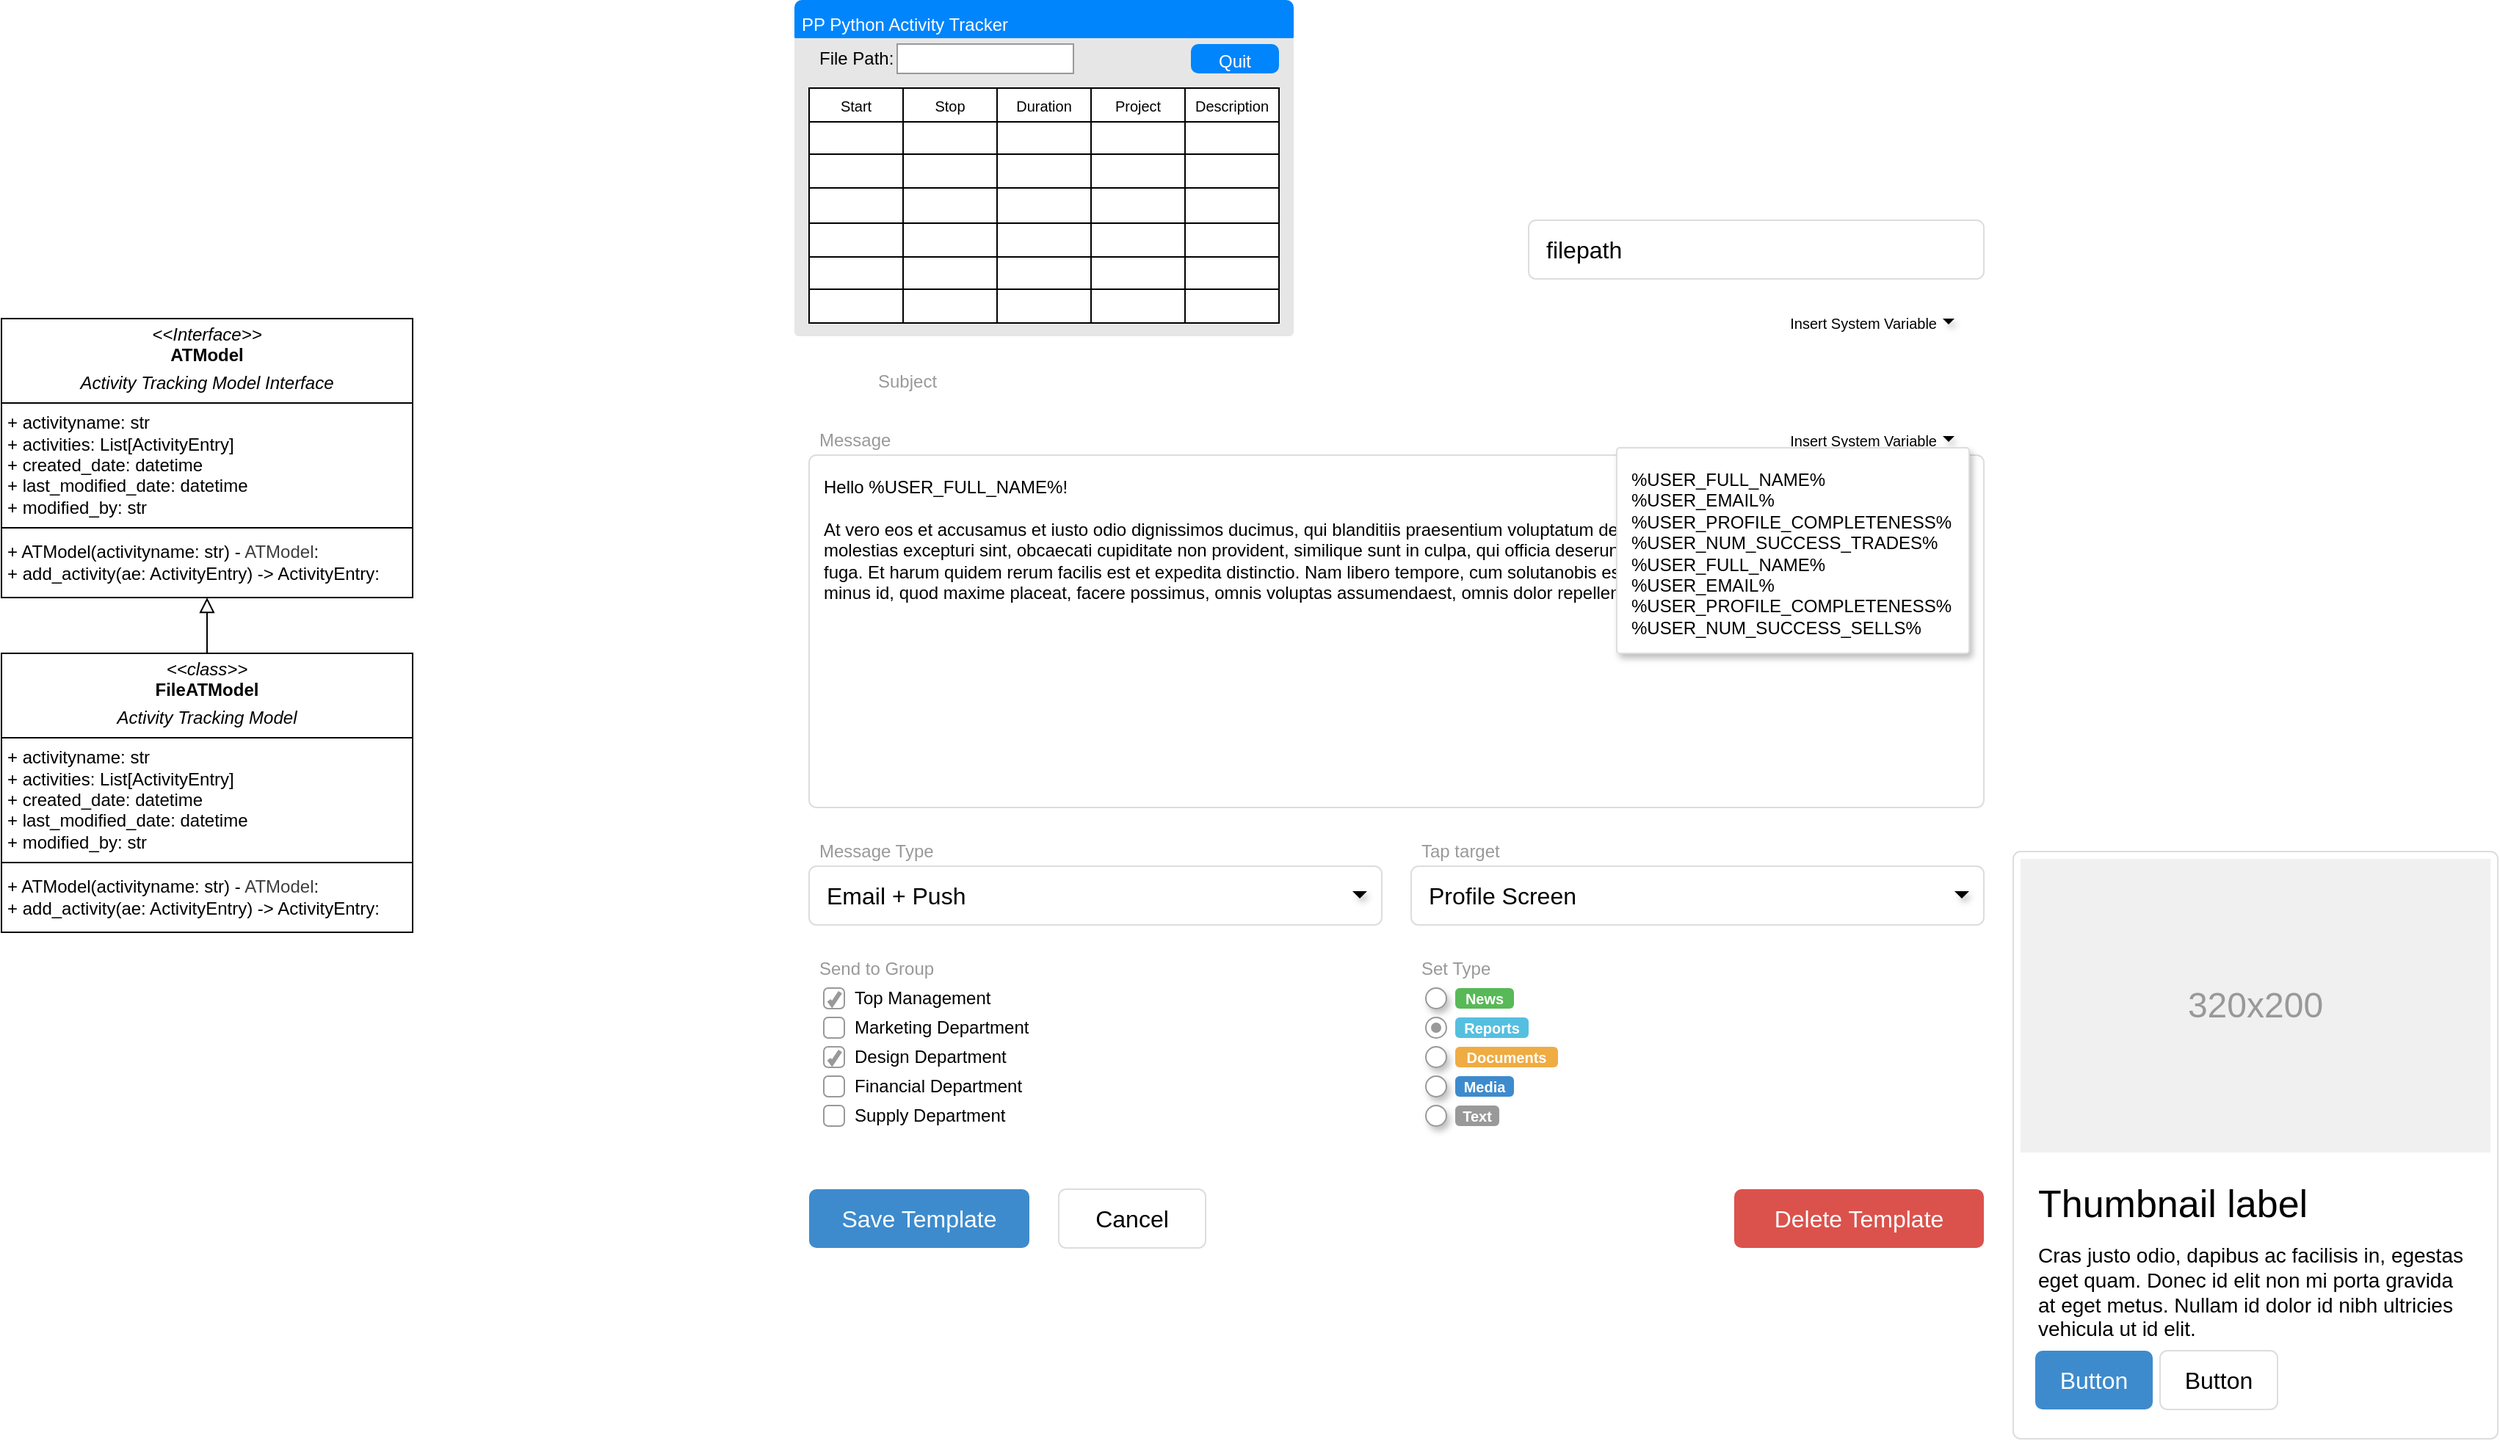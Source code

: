 <mxfile>
    <diagram name="Page-1" id="c9db0220-8083-56f3-ca83-edcdcd058819">
        <mxGraphModel dx="2307" dy="795" grid="1" gridSize="10" guides="1" tooltips="1" connect="1" arrows="1" fold="1" page="1" pageScale="1.5" pageWidth="826" pageHeight="1169" background="none" math="0" shadow="0">
            <root>
                <mxCell id="0" style=";html=1;"/>
                <mxCell id="1" style=";html=1;" parent="0"/>
                <mxCell id="XdTm76C0t2Q1DLyjEuXM-4" value="" style="rounded=1;whiteSpace=wrap;html=1;strokeColor=none;fillColor=#E6E6E6;" parent="1" vertex="1">
                    <mxGeometry x="30" y="209" width="340" height="20" as="geometry"/>
                </mxCell>
                <mxCell id="3d76a8aef4d5c911-18" value="filepath&amp;nbsp;" style="html=1;shadow=0;dashed=0;shape=mxgraph.bootstrap.rrect;rSize=5;strokeColor=#dddddd;;align=left;spacingLeft=10;fontSize=16;whiteSpace=wrap;rounded=0;" parent="1" vertex="1">
                    <mxGeometry x="530" y="150" width="310" height="40" as="geometry"/>
                </mxCell>
                <mxCell id="3d76a8aef4d5c911-19" value="Subject" style="html=1;shadow=0;dashed=0;shape=mxgraph.bootstrap.rect;strokeColor=none;fillColor=none;fontColor=#999999;align=left;spacingLeft=5;whiteSpace=wrap;rounded=0;" parent="1" vertex="1">
                    <mxGeometry x="80" y="250" width="200" height="20" as="geometry"/>
                </mxCell>
                <mxCell id="3d76a8aef4d5c911-21" value="Insert System Variable" style="html=1;shadow=0;dashed=0;shape=mxgraph.bootstrap.rect;strokeColor=none;fillColor=none;align=right;fontSize=10;whiteSpace=wrap;rounded=0;" parent="1" vertex="1">
                    <mxGeometry x="690" y="210" width="120" height="20" as="geometry"/>
                </mxCell>
                <mxCell id="3d76a8aef4d5c911-22" value="" style="shape=triangle;strokeColor=none;fillColor=#000000;direction=south;rounded=0;shadow=1;fontSize=12;fontColor=#000000;align=center;html=1;" parent="1" vertex="1">
                    <mxGeometry x="812" y="217" width="8" height="4" as="geometry"/>
                </mxCell>
                <mxCell id="3d76a8aef4d5c911-23" value="Message" style="html=1;shadow=0;dashed=0;shape=mxgraph.bootstrap.rect;strokeColor=none;fillColor=none;fontColor=#999999;align=left;spacingLeft=5;whiteSpace=wrap;rounded=0;" parent="1" vertex="1">
                    <mxGeometry x="40" y="290" width="200" height="20" as="geometry"/>
                </mxCell>
                <mxCell id="3d76a8aef4d5c911-24" value="Hello %USER_FULL_NAME%!&#xa;&#xa;At vero eos et accusamus et iusto odio dignissimos ducimus, qui blanditiis praesentium voluptatum deleniti atque corrupti, quosdolores et quas molestias excepturi sint, obcaecati cupiditate non provident, similique sunt in culpa, qui officia deserunt mollitiaanimi, id est laborum et dolorum fuga. Et harum quidem rerum facilis est et expedita distinctio. Nam libero tempore, cum solutanobis est eligendi optio, cumque nihil impedit, quo minus id, quod maxime placeat, facere possimus, omnis voluptas assumendaest, omnis dolor repellendus." style="html=1;shadow=0;dashed=0;shape=mxgraph.bootstrap.rrect;rSize=5;fontSize=12;strokeColor=#dddddd;align=left;spacing=10;verticalAlign=top;whiteSpace=wrap;rounded=0;" parent="1" vertex="1">
                    <mxGeometry x="40" y="310" width="800" height="240" as="geometry"/>
                </mxCell>
                <mxCell id="3d76a8aef4d5c911-25" value="Insert System Variable" style="html=1;shadow=0;dashed=0;shape=mxgraph.bootstrap.rect;strokeColor=none;fillColor=none;align=right;fontSize=10;whiteSpace=wrap;rounded=0;" parent="1" vertex="1">
                    <mxGeometry x="690" y="290" width="120" height="20" as="geometry"/>
                </mxCell>
                <mxCell id="3d76a8aef4d5c911-26" value="" style="shape=triangle;strokeColor=none;fillColor=#000000;direction=south;rounded=0;shadow=1;fontSize=12;fontColor=#000000;align=center;html=1;" parent="1" vertex="1">
                    <mxGeometry x="812" y="297" width="8" height="4" as="geometry"/>
                </mxCell>
                <mxCell id="3d76a8aef4d5c911-27" value="%USER_FULL_NAME%&#xa;%USER_EMAIL%&#xa;%USER_PROFILE_COMPLETENESS%&#xa;%USER_NUM_SUCCESS_TRADES%&#xa;%USER_FULL_NAME%&#xa;%USER_EMAIL%&#xa;%USER_PROFILE_COMPLETENESS%&#xa;%USER_NUM_SUCCESS_SELLS%" style="html=1;shadow=0;dashed=0;shape=mxgraph.bootstrap.rrect;fontSize=12;rSize=2;strokeColor=#dddddd;align=left;verticalAlign=top;spacing=10;shadow=1;whiteSpace=wrap;rounded=0;" parent="1" vertex="1">
                    <mxGeometry x="590" y="305" width="240" height="140" as="geometry"/>
                </mxCell>
                <mxCell id="3d76a8aef4d5c911-28" value="Message Type" style="html=1;shadow=0;dashed=0;shape=mxgraph.bootstrap.rect;strokeColor=none;fillColor=none;fontColor=#999999;align=left;spacingLeft=5;whiteSpace=wrap;rounded=0;" parent="1" vertex="1">
                    <mxGeometry x="40" y="570" width="200" height="20" as="geometry"/>
                </mxCell>
                <mxCell id="3d76a8aef4d5c911-29" value="Email + Push" style="html=1;shadow=0;dashed=0;shape=mxgraph.bootstrap.rrect;rSize=5;strokeColor=#dddddd;align=left;spacingLeft=10;fontSize=16;whiteSpace=wrap;rounded=0;" parent="1" vertex="1">
                    <mxGeometry x="40" y="590" width="390" height="40" as="geometry"/>
                </mxCell>
                <mxCell id="3d76a8aef4d5c911-30" value="" style="shape=triangle;strokeColor=none;fillColor=#000000;direction=south;rounded=0;shadow=1;fontSize=12;fontColor=#000000;align=center;html=1;" parent="1" vertex="1">
                    <mxGeometry x="410" y="607" width="10" height="5" as="geometry"/>
                </mxCell>
                <mxCell id="3d76a8aef4d5c911-31" value="Tap target" style="html=1;shadow=0;dashed=0;shape=mxgraph.bootstrap.rect;strokeColor=none;fillColor=none;fontColor=#999999;align=left;spacingLeft=5;whiteSpace=wrap;rounded=0;" parent="1" vertex="1">
                    <mxGeometry x="450" y="570" width="200" height="20" as="geometry"/>
                </mxCell>
                <mxCell id="3d76a8aef4d5c911-32" value="Profile Screen" style="html=1;shadow=0;dashed=0;shape=mxgraph.bootstrap.rrect;rSize=5;strokeColor=#dddddd;align=left;spacingLeft=10;fontSize=16;whiteSpace=wrap;rounded=0;" parent="1" vertex="1">
                    <mxGeometry x="450" y="590" width="390" height="40" as="geometry"/>
                </mxCell>
                <mxCell id="3d76a8aef4d5c911-33" value="" style="shape=triangle;strokeColor=none;fillColor=#000000;direction=south;rounded=0;shadow=1;fontSize=12;fontColor=#000000;align=center;html=1;" parent="1" vertex="1">
                    <mxGeometry x="820" y="607" width="10" height="5" as="geometry"/>
                </mxCell>
                <mxCell id="3d76a8aef4d5c911-34" value="Send to Group" style="html=1;shadow=0;dashed=0;shape=mxgraph.bootstrap.rect;strokeColor=none;fillColor=none;fontColor=#999999;align=left;spacingLeft=5;whiteSpace=wrap;rounded=0;" parent="1" vertex="1">
                    <mxGeometry x="40" y="650" width="200" height="20" as="geometry"/>
                </mxCell>
                <mxCell id="3d76a8aef4d5c911-35" value="Top Management" style="html=1;shadow=0;dashed=0;shape=mxgraph.bootstrap.checkbox;fontSize=12;strokeColor=#999999;align=left;labelPosition=right;spacingLeft=5;rounded=0;" parent="1" vertex="1">
                    <mxGeometry x="50" y="673" width="14" height="14" as="geometry"/>
                </mxCell>
                <mxCell id="3d76a8aef4d5c911-36" value="Marketing Department" style="html=1;shadow=0;dashed=0;shape=mxgraph.bootstrap.rrect;fontSize=12;rSize=3;strokeColor=#999999;align=left;labelPosition=right;spacingLeft=5;rounded=0;" parent="1" vertex="1">
                    <mxGeometry x="50" y="693" width="14" height="14" as="geometry"/>
                </mxCell>
                <mxCell id="3d76a8aef4d5c911-37" value="Design Department" style="html=1;shadow=0;dashed=0;shape=mxgraph.bootstrap.checkbox;fontSize=12;strokeColor=#999999;align=left;labelPosition=right;spacingLeft=5;rounded=0;" parent="1" vertex="1">
                    <mxGeometry x="50" y="713" width="14" height="14" as="geometry"/>
                </mxCell>
                <mxCell id="3d76a8aef4d5c911-38" value="Financial Department" style="html=1;shadow=0;dashed=0;shape=mxgraph.bootstrap.rrect;fontSize=12;rSize=3;strokeColor=#999999;align=left;labelPosition=right;spacingLeft=5;rounded=0;" parent="1" vertex="1">
                    <mxGeometry x="50" y="733" width="14" height="14" as="geometry"/>
                </mxCell>
                <mxCell id="3d76a8aef4d5c911-39" value="Supply Department" style="html=1;shadow=0;dashed=0;shape=mxgraph.bootstrap.rrect;fontSize=12;rSize=3;strokeColor=#999999;align=left;labelPosition=right;spacingLeft=5;rounded=0;" parent="1" vertex="1">
                    <mxGeometry x="50" y="753" width="14" height="14" as="geometry"/>
                </mxCell>
                <mxCell id="3d76a8aef4d5c911-40" value="Set Type" style="html=1;shadow=0;dashed=0;shape=mxgraph.bootstrap.rect;strokeColor=none;fillColor=none;fontColor=#999999;align=left;spacingLeft=5;whiteSpace=wrap;rounded=0;" parent="1" vertex="1">
                    <mxGeometry x="450" y="650" width="200" height="20" as="geometry"/>
                </mxCell>
                <mxCell id="3d76a8aef4d5c911-41" value="" style="shape=ellipse;dashed=0;strokeColor=#999999;fillColor=#ffffff;html=1;rounded=0;shadow=1;fontSize=12;fontColor=#000000;align=center;" parent="1" vertex="1">
                    <mxGeometry x="460" y="673" width="14" height="14" as="geometry"/>
                </mxCell>
                <mxCell id="3d76a8aef4d5c911-42" value="News" style="html=1;shadow=0;dashed=0;shape=mxgraph.bootstrap.rrect;align=center;rSize=3;strokeColor=none;fillColor=#58B957;fontColor=#ffffff;fontStyle=1;fontSize=10;whiteSpace=wrap;rounded=0;" parent="1" vertex="1">
                    <mxGeometry x="480" y="673" width="40" height="14" as="geometry"/>
                </mxCell>
                <mxCell id="3d76a8aef4d5c911-43" value="" style="html=1;shadow=0;dashed=0;shape=mxgraph.bootstrap.radioButton;strokeColor=#999999;fillColor=#ffffff;rounded=0;fontSize=12;fontColor=#000000;align=center;" parent="1" vertex="1">
                    <mxGeometry x="460" y="693" width="14" height="14" as="geometry"/>
                </mxCell>
                <mxCell id="3d76a8aef4d5c911-44" value="Reports" style="html=1;shadow=0;dashed=0;shape=mxgraph.bootstrap.rrect;align=center;rSize=3;strokeColor=none;fillColor=#55BFE0;fontColor=#ffffff;fontStyle=1;fontSize=10;whiteSpace=wrap;rounded=0;" parent="1" vertex="1">
                    <mxGeometry x="480" y="693" width="50" height="14" as="geometry"/>
                </mxCell>
                <mxCell id="3d76a8aef4d5c911-45" value="" style="shape=ellipse;dashed=0;strokeColor=#999999;fillColor=#ffffff;html=1;rounded=0;shadow=1;fontSize=12;fontColor=#000000;align=center;" parent="1" vertex="1">
                    <mxGeometry x="460" y="713" width="14" height="14" as="geometry"/>
                </mxCell>
                <mxCell id="3d76a8aef4d5c911-46" value="Documents" style="html=1;shadow=0;dashed=0;shape=mxgraph.bootstrap.rrect;align=center;rSize=3;strokeColor=none;fillColor=#EFAC43;fontColor=#ffffff;fontStyle=1;fontSize=10;whiteSpace=wrap;rounded=0;" parent="1" vertex="1">
                    <mxGeometry x="480" y="713" width="70" height="14" as="geometry"/>
                </mxCell>
                <mxCell id="3d76a8aef4d5c911-47" value="" style="shape=ellipse;dashed=0;strokeColor=#999999;fillColor=#ffffff;html=1;rounded=0;shadow=1;fontSize=12;fontColor=#000000;align=center;" parent="1" vertex="1">
                    <mxGeometry x="460" y="733" width="14" height="14" as="geometry"/>
                </mxCell>
                <mxCell id="3d76a8aef4d5c911-48" value="Media" style="html=1;shadow=0;dashed=0;shape=mxgraph.bootstrap.rrect;align=center;rSize=3;strokeColor=none;fillColor=#3D8BCD;fontColor=#ffffff;fontStyle=1;fontSize=10;whiteSpace=wrap;rounded=0;" parent="1" vertex="1">
                    <mxGeometry x="480" y="733" width="40" height="14" as="geometry"/>
                </mxCell>
                <mxCell id="3d76a8aef4d5c911-49" value="" style="shape=ellipse;dashed=0;strokeColor=#999999;fillColor=#ffffff;html=1;rounded=0;shadow=1;fontSize=12;fontColor=#000000;align=center;" parent="1" vertex="1">
                    <mxGeometry x="460" y="753" width="14" height="14" as="geometry"/>
                </mxCell>
                <mxCell id="3d76a8aef4d5c911-50" value="Text" style="html=1;shadow=0;dashed=0;shape=mxgraph.bootstrap.rrect;align=center;rSize=3;strokeColor=none;fillColor=#999999;fontColor=#ffffff;fontStyle=1;fontSize=10;whiteSpace=wrap;rounded=0;" parent="1" vertex="1">
                    <mxGeometry x="480" y="753" width="30" height="14" as="geometry"/>
                </mxCell>
                <mxCell id="3d76a8aef4d5c911-51" value="Save Template" style="html=1;shadow=0;dashed=0;shape=mxgraph.bootstrap.rrect;align=center;rSize=5;strokeColor=none;fillColor=#3D8BCD;fontColor=#ffffff;fontSize=16;whiteSpace=wrap;rounded=0;" parent="1" vertex="1">
                    <mxGeometry x="40" y="810" width="150" height="40" as="geometry"/>
                </mxCell>
                <mxCell id="3d76a8aef4d5c911-52" value="Cancel" style="html=1;shadow=0;dashed=0;shape=mxgraph.bootstrap.rrect;align=center;rSize=5;strokeColor=#dddddd;fontSize=16;whiteSpace=wrap;rounded=0;" parent="1" vertex="1">
                    <mxGeometry x="210" y="810" width="100" height="40" as="geometry"/>
                </mxCell>
                <mxCell id="3d76a8aef4d5c911-53" value="Delete Template" style="html=1;shadow=0;dashed=0;shape=mxgraph.bootstrap.rrect;align=center;rSize=5;strokeColor=none;fillColor=#DB524C;fontColor=#ffffff;fontSize=16;whiteSpace=wrap;rounded=0;" parent="1" vertex="1">
                    <mxGeometry x="670" y="810" width="170" height="40" as="geometry"/>
                </mxCell>
                <mxCell id="3d76a8aef4d5c911-54" value="" style="html=1;shadow=0;dashed=0;shape=mxgraph.bootstrap.rrect;rSize=5;strokeColor=#dddddd;rounded=0;fontSize=12;align=center;" parent="1" vertex="1">
                    <mxGeometry x="860" y="580" width="330" height="400" as="geometry"/>
                </mxCell>
                <mxCell id="3d76a8aef4d5c911-55" value="320x200" style="shape=rect;fontSize=24;fillColor=#f0f0f0;strokeColor=none;fontColor=#999999;whiteSpace=wrap;" parent="3d76a8aef4d5c911-54" vertex="1">
                    <mxGeometry x="5" y="5" width="320" height="200" as="geometry"/>
                </mxCell>
                <mxCell id="3d76a8aef4d5c911-56" value="Thumbnail label" style="html=1;shadow=0;dashed=0;shape=mxgraph.bootstrap.anchor;fontSize=26;align=left;whiteSpace=wrap;" parent="3d76a8aef4d5c911-54" vertex="1">
                    <mxGeometry x="15" y="220" width="300" height="40" as="geometry"/>
                </mxCell>
                <mxCell id="3d76a8aef4d5c911-57" value="Cras justo odio, dapibus ac facilisis in, egestas eget quam. Donec id elit non mi porta gravida at eget metus. Nullam id dolor id nibh ultricies vehicula ut id elit." style="html=1;shadow=0;dashed=0;shape=mxgraph.bootstrap.anchor;strokeColor=#dddddd;whiteSpace=wrap;align=left;verticalAlign=top;fontSize=14;whiteSpace=wrap;" parent="3d76a8aef4d5c911-54" vertex="1">
                    <mxGeometry x="15" y="260" width="300" height="80" as="geometry"/>
                </mxCell>
                <mxCell id="3d76a8aef4d5c911-58" value="Button" style="html=1;shadow=0;dashed=0;shape=mxgraph.bootstrap.rrect;rSize=5;fontSize=16;fillColor=#3D8BCD;strokeColor=none;fontColor=#ffffff;whiteSpace=wrap;" parent="3d76a8aef4d5c911-54" vertex="1">
                    <mxGeometry y="1" width="80" height="40" relative="1" as="geometry">
                        <mxPoint x="15" y="-60" as="offset"/>
                    </mxGeometry>
                </mxCell>
                <mxCell id="3d76a8aef4d5c911-59" value="Button" style="html=1;shadow=0;dashed=0;shape=mxgraph.bootstrap.rrect;rSize=5;fontSize=16;strokeColor=#dddddd;whiteSpace=wrap;" parent="3d76a8aef4d5c911-54" vertex="1">
                    <mxGeometry y="1" width="80" height="40" relative="1" as="geometry">
                        <mxPoint x="100" y="-60" as="offset"/>
                    </mxGeometry>
                </mxCell>
                <mxCell id="XdTm76C0t2Q1DLyjEuXM-2" value="&lt;font style=&quot;font-size: 12px;&quot;&gt;PP Python Activity Tracker&lt;/font&gt;" style="html=1;shadow=0;dashed=0;shape=mxgraph.bootstrap.rrect;rSize=5;strokeColor=none;strokeWidth=1;fillColor=#0085FC;fontColor=#FFFFFF;whiteSpace=wrap;align=left;verticalAlign=middle;spacingLeft=0;fontStyle=0;fontSize=16;spacing=5;" parent="1" vertex="1">
                    <mxGeometry x="30" width="340" height="30" as="geometry"/>
                </mxCell>
                <mxCell id="XdTm76C0t2Q1DLyjEuXM-3" value="" style="rounded=0;whiteSpace=wrap;html=1;strokeColor=none;fillColor=#E6E6E6;" parent="1" vertex="1">
                    <mxGeometry x="30" y="26" width="340" height="194" as="geometry"/>
                </mxCell>
                <mxCell id="3d76a8aef4d5c911-17" value="&lt;p&gt;&lt;font style=&quot;color: rgb(0, 0, 0);&quot;&gt;File Path:&lt;/font&gt;&lt;/p&gt;" style="html=1;shadow=0;dashed=0;shape=mxgraph.bootstrap.rect;strokeColor=none;fillColor=none;fontColor=#999999;align=left;spacingLeft=5;whiteSpace=wrap;rounded=0;" parent="1" vertex="1">
                    <mxGeometry x="40" y="30" width="60" height="20" as="geometry"/>
                </mxCell>
                <mxCell id="XdTm76C0t2Q1DLyjEuXM-5" value="" style="rounded=0;whiteSpace=wrap;html=1;strokeColor=#999999;strokeWidth=1;" parent="1" vertex="1">
                    <mxGeometry x="100" y="30" width="120" height="20" as="geometry"/>
                </mxCell>
                <mxCell id="XdTm76C0t2Q1DLyjEuXM-6" value="&lt;font style=&quot;font-size: 12px;&quot;&gt;Quit&lt;/font&gt;" style="html=1;shadow=0;dashed=0;shape=mxgraph.bootstrap.rrect;rSize=5;strokeColor=none;strokeWidth=1;fillColor=#0085FC;fontColor=#FFFFFF;whiteSpace=wrap;align=center;verticalAlign=middle;spacingLeft=0;fontStyle=0;fontSize=16;spacing=0;" parent="1" vertex="1">
                    <mxGeometry x="300" y="30" width="60" height="20" as="geometry"/>
                </mxCell>
                <mxCell id="XdTm76C0t2Q1DLyjEuXM-56" value="" style="shape=table;startSize=0;container=1;collapsible=0;childLayout=tableLayout;" parent="1" vertex="1">
                    <mxGeometry x="40" y="60" width="320" height="160" as="geometry"/>
                </mxCell>
                <mxCell id="XdTm76C0t2Q1DLyjEuXM-57" value="" style="shape=tableRow;horizontal=0;startSize=0;swimlaneHead=0;swimlaneBody=0;strokeColor=inherit;top=0;left=0;bottom=0;right=0;collapsible=0;dropTarget=0;fillColor=none;points=[[0,0.5],[1,0.5]];portConstraint=eastwest;" parent="XdTm76C0t2Q1DLyjEuXM-56" vertex="1">
                    <mxGeometry width="320" height="23" as="geometry"/>
                </mxCell>
                <mxCell id="XdTm76C0t2Q1DLyjEuXM-58" value="&lt;font style=&quot;font-size: 10px;&quot;&gt;Start&lt;/font&gt;" style="shape=partialRectangle;html=1;whiteSpace=wrap;connectable=0;strokeColor=inherit;overflow=hidden;fillColor=none;top=0;left=0;bottom=0;right=0;pointerEvents=1;" parent="XdTm76C0t2Q1DLyjEuXM-57" vertex="1">
                    <mxGeometry width="64" height="23" as="geometry">
                        <mxRectangle width="64" height="23" as="alternateBounds"/>
                    </mxGeometry>
                </mxCell>
                <mxCell id="XdTm76C0t2Q1DLyjEuXM-59" value="&lt;font style=&quot;font-size: 10px;&quot;&gt;Stop&lt;/font&gt;" style="shape=partialRectangle;html=1;whiteSpace=wrap;connectable=0;strokeColor=inherit;overflow=hidden;fillColor=none;top=0;left=0;bottom=0;right=0;pointerEvents=1;" parent="XdTm76C0t2Q1DLyjEuXM-57" vertex="1">
                    <mxGeometry x="64" width="64" height="23" as="geometry">
                        <mxRectangle width="64" height="23" as="alternateBounds"/>
                    </mxGeometry>
                </mxCell>
                <mxCell id="XdTm76C0t2Q1DLyjEuXM-60" value="&lt;font style=&quot;font-size: 10px;&quot;&gt;Duration&lt;/font&gt;" style="shape=partialRectangle;html=1;whiteSpace=wrap;connectable=0;strokeColor=inherit;overflow=hidden;fillColor=none;top=0;left=0;bottom=0;right=0;pointerEvents=1;" parent="XdTm76C0t2Q1DLyjEuXM-57" vertex="1">
                    <mxGeometry x="128" width="64" height="23" as="geometry">
                        <mxRectangle width="64" height="23" as="alternateBounds"/>
                    </mxGeometry>
                </mxCell>
                <mxCell id="XdTm76C0t2Q1DLyjEuXM-61" value="&lt;font style=&quot;font-size: 10px;&quot;&gt;Project&lt;/font&gt;" style="shape=partialRectangle;html=1;whiteSpace=wrap;connectable=0;strokeColor=inherit;overflow=hidden;fillColor=none;top=0;left=0;bottom=0;right=0;pointerEvents=1;" parent="XdTm76C0t2Q1DLyjEuXM-57" vertex="1">
                    <mxGeometry x="192" width="64" height="23" as="geometry">
                        <mxRectangle width="64" height="23" as="alternateBounds"/>
                    </mxGeometry>
                </mxCell>
                <mxCell id="XdTm76C0t2Q1DLyjEuXM-93" value="&lt;font style=&quot;font-size: 10px;&quot;&gt;Description&lt;/font&gt;" style="shape=partialRectangle;html=1;whiteSpace=wrap;connectable=0;strokeColor=inherit;overflow=hidden;fillColor=none;top=0;left=0;bottom=0;right=0;pointerEvents=1;" parent="XdTm76C0t2Q1DLyjEuXM-57" vertex="1">
                    <mxGeometry x="256" width="64" height="23" as="geometry">
                        <mxRectangle width="64" height="23" as="alternateBounds"/>
                    </mxGeometry>
                </mxCell>
                <mxCell id="XdTm76C0t2Q1DLyjEuXM-62" value="" style="shape=tableRow;horizontal=0;startSize=0;swimlaneHead=0;swimlaneBody=0;strokeColor=inherit;top=0;left=0;bottom=0;right=0;collapsible=0;dropTarget=0;fillColor=none;points=[[0,0.5],[1,0.5]];portConstraint=eastwest;" parent="XdTm76C0t2Q1DLyjEuXM-56" vertex="1">
                    <mxGeometry y="23" width="320" height="22" as="geometry"/>
                </mxCell>
                <mxCell id="XdTm76C0t2Q1DLyjEuXM-63" value="" style="shape=partialRectangle;html=1;whiteSpace=wrap;connectable=0;strokeColor=inherit;overflow=hidden;fillColor=none;top=0;left=0;bottom=0;right=0;pointerEvents=1;" parent="XdTm76C0t2Q1DLyjEuXM-62" vertex="1">
                    <mxGeometry width="64" height="22" as="geometry">
                        <mxRectangle width="64" height="22" as="alternateBounds"/>
                    </mxGeometry>
                </mxCell>
                <mxCell id="XdTm76C0t2Q1DLyjEuXM-64" value="" style="shape=partialRectangle;html=1;whiteSpace=wrap;connectable=0;strokeColor=inherit;overflow=hidden;fillColor=none;top=0;left=0;bottom=0;right=0;pointerEvents=1;" parent="XdTm76C0t2Q1DLyjEuXM-62" vertex="1">
                    <mxGeometry x="64" width="64" height="22" as="geometry">
                        <mxRectangle width="64" height="22" as="alternateBounds"/>
                    </mxGeometry>
                </mxCell>
                <mxCell id="XdTm76C0t2Q1DLyjEuXM-65" value="" style="shape=partialRectangle;html=1;whiteSpace=wrap;connectable=0;strokeColor=inherit;overflow=hidden;fillColor=none;top=0;left=0;bottom=0;right=0;pointerEvents=1;" parent="XdTm76C0t2Q1DLyjEuXM-62" vertex="1">
                    <mxGeometry x="128" width="64" height="22" as="geometry">
                        <mxRectangle width="64" height="22" as="alternateBounds"/>
                    </mxGeometry>
                </mxCell>
                <mxCell id="XdTm76C0t2Q1DLyjEuXM-66" value="" style="shape=partialRectangle;html=1;whiteSpace=wrap;connectable=0;strokeColor=inherit;overflow=hidden;fillColor=none;top=0;left=0;bottom=0;right=0;pointerEvents=1;" parent="XdTm76C0t2Q1DLyjEuXM-62" vertex="1">
                    <mxGeometry x="192" width="64" height="22" as="geometry">
                        <mxRectangle width="64" height="22" as="alternateBounds"/>
                    </mxGeometry>
                </mxCell>
                <mxCell id="XdTm76C0t2Q1DLyjEuXM-94" style="shape=partialRectangle;html=1;whiteSpace=wrap;connectable=0;strokeColor=inherit;overflow=hidden;fillColor=none;top=0;left=0;bottom=0;right=0;pointerEvents=1;" parent="XdTm76C0t2Q1DLyjEuXM-62" vertex="1">
                    <mxGeometry x="256" width="64" height="22" as="geometry">
                        <mxRectangle width="64" height="22" as="alternateBounds"/>
                    </mxGeometry>
                </mxCell>
                <mxCell id="XdTm76C0t2Q1DLyjEuXM-67" value="" style="shape=tableRow;horizontal=0;startSize=0;swimlaneHead=0;swimlaneBody=0;strokeColor=inherit;top=0;left=0;bottom=0;right=0;collapsible=0;dropTarget=0;fillColor=none;points=[[0,0.5],[1,0.5]];portConstraint=eastwest;" parent="XdTm76C0t2Q1DLyjEuXM-56" vertex="1">
                    <mxGeometry y="45" width="320" height="23" as="geometry"/>
                </mxCell>
                <mxCell id="XdTm76C0t2Q1DLyjEuXM-68" value="" style="shape=partialRectangle;html=1;whiteSpace=wrap;connectable=0;strokeColor=inherit;overflow=hidden;fillColor=none;top=0;left=0;bottom=0;right=0;pointerEvents=1;" parent="XdTm76C0t2Q1DLyjEuXM-67" vertex="1">
                    <mxGeometry width="64" height="23" as="geometry">
                        <mxRectangle width="64" height="23" as="alternateBounds"/>
                    </mxGeometry>
                </mxCell>
                <mxCell id="XdTm76C0t2Q1DLyjEuXM-69" value="" style="shape=partialRectangle;html=1;whiteSpace=wrap;connectable=0;strokeColor=inherit;overflow=hidden;fillColor=none;top=0;left=0;bottom=0;right=0;pointerEvents=1;" parent="XdTm76C0t2Q1DLyjEuXM-67" vertex="1">
                    <mxGeometry x="64" width="64" height="23" as="geometry">
                        <mxRectangle width="64" height="23" as="alternateBounds"/>
                    </mxGeometry>
                </mxCell>
                <mxCell id="XdTm76C0t2Q1DLyjEuXM-70" value="" style="shape=partialRectangle;html=1;whiteSpace=wrap;connectable=0;strokeColor=inherit;overflow=hidden;fillColor=none;top=0;left=0;bottom=0;right=0;pointerEvents=1;" parent="XdTm76C0t2Q1DLyjEuXM-67" vertex="1">
                    <mxGeometry x="128" width="64" height="23" as="geometry">
                        <mxRectangle width="64" height="23" as="alternateBounds"/>
                    </mxGeometry>
                </mxCell>
                <mxCell id="XdTm76C0t2Q1DLyjEuXM-71" value="" style="shape=partialRectangle;html=1;whiteSpace=wrap;connectable=0;strokeColor=inherit;overflow=hidden;fillColor=none;top=0;left=0;bottom=0;right=0;pointerEvents=1;" parent="XdTm76C0t2Q1DLyjEuXM-67" vertex="1">
                    <mxGeometry x="192" width="64" height="23" as="geometry">
                        <mxRectangle width="64" height="23" as="alternateBounds"/>
                    </mxGeometry>
                </mxCell>
                <mxCell id="XdTm76C0t2Q1DLyjEuXM-95" style="shape=partialRectangle;html=1;whiteSpace=wrap;connectable=0;strokeColor=inherit;overflow=hidden;fillColor=none;top=0;left=0;bottom=0;right=0;pointerEvents=1;" parent="XdTm76C0t2Q1DLyjEuXM-67" vertex="1">
                    <mxGeometry x="256" width="64" height="23" as="geometry">
                        <mxRectangle width="64" height="23" as="alternateBounds"/>
                    </mxGeometry>
                </mxCell>
                <mxCell id="XdTm76C0t2Q1DLyjEuXM-87" value="" style="shape=tableRow;horizontal=0;startSize=0;swimlaneHead=0;swimlaneBody=0;strokeColor=inherit;top=0;left=0;bottom=0;right=0;collapsible=0;dropTarget=0;fillColor=none;points=[[0,0.5],[1,0.5]];portConstraint=eastwest;" parent="XdTm76C0t2Q1DLyjEuXM-56" vertex="1">
                    <mxGeometry y="68" width="320" height="24" as="geometry"/>
                </mxCell>
                <mxCell id="XdTm76C0t2Q1DLyjEuXM-88" value="" style="shape=partialRectangle;html=1;whiteSpace=wrap;connectable=0;strokeColor=inherit;overflow=hidden;fillColor=none;top=0;left=0;bottom=0;right=0;pointerEvents=1;" parent="XdTm76C0t2Q1DLyjEuXM-87" vertex="1">
                    <mxGeometry width="64" height="24" as="geometry">
                        <mxRectangle width="64" height="24" as="alternateBounds"/>
                    </mxGeometry>
                </mxCell>
                <mxCell id="XdTm76C0t2Q1DLyjEuXM-89" value="" style="shape=partialRectangle;html=1;whiteSpace=wrap;connectable=0;strokeColor=inherit;overflow=hidden;fillColor=none;top=0;left=0;bottom=0;right=0;pointerEvents=1;" parent="XdTm76C0t2Q1DLyjEuXM-87" vertex="1">
                    <mxGeometry x="64" width="64" height="24" as="geometry">
                        <mxRectangle width="64" height="24" as="alternateBounds"/>
                    </mxGeometry>
                </mxCell>
                <mxCell id="XdTm76C0t2Q1DLyjEuXM-90" value="" style="shape=partialRectangle;html=1;whiteSpace=wrap;connectable=0;strokeColor=inherit;overflow=hidden;fillColor=none;top=0;left=0;bottom=0;right=0;pointerEvents=1;" parent="XdTm76C0t2Q1DLyjEuXM-87" vertex="1">
                    <mxGeometry x="128" width="64" height="24" as="geometry">
                        <mxRectangle width="64" height="24" as="alternateBounds"/>
                    </mxGeometry>
                </mxCell>
                <mxCell id="XdTm76C0t2Q1DLyjEuXM-91" value="" style="shape=partialRectangle;html=1;whiteSpace=wrap;connectable=0;strokeColor=inherit;overflow=hidden;fillColor=none;top=0;left=0;bottom=0;right=0;pointerEvents=1;" parent="XdTm76C0t2Q1DLyjEuXM-87" vertex="1">
                    <mxGeometry x="192" width="64" height="24" as="geometry">
                        <mxRectangle width="64" height="24" as="alternateBounds"/>
                    </mxGeometry>
                </mxCell>
                <mxCell id="XdTm76C0t2Q1DLyjEuXM-96" style="shape=partialRectangle;html=1;whiteSpace=wrap;connectable=0;strokeColor=inherit;overflow=hidden;fillColor=none;top=0;left=0;bottom=0;right=0;pointerEvents=1;" parent="XdTm76C0t2Q1DLyjEuXM-87" vertex="1">
                    <mxGeometry x="256" width="64" height="24" as="geometry">
                        <mxRectangle width="64" height="24" as="alternateBounds"/>
                    </mxGeometry>
                </mxCell>
                <mxCell id="XdTm76C0t2Q1DLyjEuXM-72" value="" style="shape=tableRow;horizontal=0;startSize=0;swimlaneHead=0;swimlaneBody=0;strokeColor=inherit;top=0;left=0;bottom=0;right=0;collapsible=0;dropTarget=0;fillColor=none;points=[[0,0.5],[1,0.5]];portConstraint=eastwest;" parent="XdTm76C0t2Q1DLyjEuXM-56" vertex="1">
                    <mxGeometry y="92" width="320" height="23" as="geometry"/>
                </mxCell>
                <mxCell id="XdTm76C0t2Q1DLyjEuXM-73" value="" style="shape=partialRectangle;html=1;whiteSpace=wrap;connectable=0;strokeColor=inherit;overflow=hidden;fillColor=none;top=0;left=0;bottom=0;right=0;pointerEvents=1;" parent="XdTm76C0t2Q1DLyjEuXM-72" vertex="1">
                    <mxGeometry width="64" height="23" as="geometry">
                        <mxRectangle width="64" height="23" as="alternateBounds"/>
                    </mxGeometry>
                </mxCell>
                <mxCell id="XdTm76C0t2Q1DLyjEuXM-74" value="" style="shape=partialRectangle;html=1;whiteSpace=wrap;connectable=0;strokeColor=inherit;overflow=hidden;fillColor=none;top=0;left=0;bottom=0;right=0;pointerEvents=1;" parent="XdTm76C0t2Q1DLyjEuXM-72" vertex="1">
                    <mxGeometry x="64" width="64" height="23" as="geometry">
                        <mxRectangle width="64" height="23" as="alternateBounds"/>
                    </mxGeometry>
                </mxCell>
                <mxCell id="XdTm76C0t2Q1DLyjEuXM-75" value="" style="shape=partialRectangle;html=1;whiteSpace=wrap;connectable=0;strokeColor=inherit;overflow=hidden;fillColor=none;top=0;left=0;bottom=0;right=0;pointerEvents=1;" parent="XdTm76C0t2Q1DLyjEuXM-72" vertex="1">
                    <mxGeometry x="128" width="64" height="23" as="geometry">
                        <mxRectangle width="64" height="23" as="alternateBounds"/>
                    </mxGeometry>
                </mxCell>
                <mxCell id="XdTm76C0t2Q1DLyjEuXM-76" value="" style="shape=partialRectangle;html=1;whiteSpace=wrap;connectable=0;strokeColor=inherit;overflow=hidden;fillColor=none;top=0;left=0;bottom=0;right=0;pointerEvents=1;" parent="XdTm76C0t2Q1DLyjEuXM-72" vertex="1">
                    <mxGeometry x="192" width="64" height="23" as="geometry">
                        <mxRectangle width="64" height="23" as="alternateBounds"/>
                    </mxGeometry>
                </mxCell>
                <mxCell id="XdTm76C0t2Q1DLyjEuXM-97" style="shape=partialRectangle;html=1;whiteSpace=wrap;connectable=0;strokeColor=inherit;overflow=hidden;fillColor=none;top=0;left=0;bottom=0;right=0;pointerEvents=1;" parent="XdTm76C0t2Q1DLyjEuXM-72" vertex="1">
                    <mxGeometry x="256" width="64" height="23" as="geometry">
                        <mxRectangle width="64" height="23" as="alternateBounds"/>
                    </mxGeometry>
                </mxCell>
                <mxCell id="XdTm76C0t2Q1DLyjEuXM-77" value="" style="shape=tableRow;horizontal=0;startSize=0;swimlaneHead=0;swimlaneBody=0;strokeColor=inherit;top=0;left=0;bottom=0;right=0;collapsible=0;dropTarget=0;fillColor=none;points=[[0,0.5],[1,0.5]];portConstraint=eastwest;" parent="XdTm76C0t2Q1DLyjEuXM-56" vertex="1">
                    <mxGeometry y="115" width="320" height="22" as="geometry"/>
                </mxCell>
                <mxCell id="XdTm76C0t2Q1DLyjEuXM-78" value="" style="shape=partialRectangle;html=1;whiteSpace=wrap;connectable=0;strokeColor=inherit;overflow=hidden;fillColor=none;top=0;left=0;bottom=0;right=0;pointerEvents=1;" parent="XdTm76C0t2Q1DLyjEuXM-77" vertex="1">
                    <mxGeometry width="64" height="22" as="geometry">
                        <mxRectangle width="64" height="22" as="alternateBounds"/>
                    </mxGeometry>
                </mxCell>
                <mxCell id="XdTm76C0t2Q1DLyjEuXM-79" value="" style="shape=partialRectangle;html=1;whiteSpace=wrap;connectable=0;strokeColor=inherit;overflow=hidden;fillColor=none;top=0;left=0;bottom=0;right=0;pointerEvents=1;" parent="XdTm76C0t2Q1DLyjEuXM-77" vertex="1">
                    <mxGeometry x="64" width="64" height="22" as="geometry">
                        <mxRectangle width="64" height="22" as="alternateBounds"/>
                    </mxGeometry>
                </mxCell>
                <mxCell id="XdTm76C0t2Q1DLyjEuXM-80" value="" style="shape=partialRectangle;html=1;whiteSpace=wrap;connectable=0;strokeColor=inherit;overflow=hidden;fillColor=none;top=0;left=0;bottom=0;right=0;pointerEvents=1;" parent="XdTm76C0t2Q1DLyjEuXM-77" vertex="1">
                    <mxGeometry x="128" width="64" height="22" as="geometry">
                        <mxRectangle width="64" height="22" as="alternateBounds"/>
                    </mxGeometry>
                </mxCell>
                <mxCell id="XdTm76C0t2Q1DLyjEuXM-81" value="" style="shape=partialRectangle;html=1;whiteSpace=wrap;connectable=0;strokeColor=inherit;overflow=hidden;fillColor=none;top=0;left=0;bottom=0;right=0;pointerEvents=1;" parent="XdTm76C0t2Q1DLyjEuXM-77" vertex="1">
                    <mxGeometry x="192" width="64" height="22" as="geometry">
                        <mxRectangle width="64" height="22" as="alternateBounds"/>
                    </mxGeometry>
                </mxCell>
                <mxCell id="XdTm76C0t2Q1DLyjEuXM-98" style="shape=partialRectangle;html=1;whiteSpace=wrap;connectable=0;strokeColor=inherit;overflow=hidden;fillColor=none;top=0;left=0;bottom=0;right=0;pointerEvents=1;" parent="XdTm76C0t2Q1DLyjEuXM-77" vertex="1">
                    <mxGeometry x="256" width="64" height="22" as="geometry">
                        <mxRectangle width="64" height="22" as="alternateBounds"/>
                    </mxGeometry>
                </mxCell>
                <mxCell id="XdTm76C0t2Q1DLyjEuXM-82" value="" style="shape=tableRow;horizontal=0;startSize=0;swimlaneHead=0;swimlaneBody=0;strokeColor=inherit;top=0;left=0;bottom=0;right=0;collapsible=0;dropTarget=0;fillColor=none;points=[[0,0.5],[1,0.5]];portConstraint=eastwest;" parent="XdTm76C0t2Q1DLyjEuXM-56" vertex="1">
                    <mxGeometry y="137" width="320" height="23" as="geometry"/>
                </mxCell>
                <mxCell id="XdTm76C0t2Q1DLyjEuXM-83" value="" style="shape=partialRectangle;html=1;whiteSpace=wrap;connectable=0;strokeColor=inherit;overflow=hidden;fillColor=none;top=0;left=0;bottom=0;right=0;pointerEvents=1;" parent="XdTm76C0t2Q1DLyjEuXM-82" vertex="1">
                    <mxGeometry width="64" height="23" as="geometry">
                        <mxRectangle width="64" height="23" as="alternateBounds"/>
                    </mxGeometry>
                </mxCell>
                <mxCell id="XdTm76C0t2Q1DLyjEuXM-84" value="" style="shape=partialRectangle;html=1;whiteSpace=wrap;connectable=0;strokeColor=inherit;overflow=hidden;fillColor=none;top=0;left=0;bottom=0;right=0;pointerEvents=1;" parent="XdTm76C0t2Q1DLyjEuXM-82" vertex="1">
                    <mxGeometry x="64" width="64" height="23" as="geometry">
                        <mxRectangle width="64" height="23" as="alternateBounds"/>
                    </mxGeometry>
                </mxCell>
                <mxCell id="XdTm76C0t2Q1DLyjEuXM-85" value="" style="shape=partialRectangle;html=1;whiteSpace=wrap;connectable=0;strokeColor=inherit;overflow=hidden;fillColor=none;top=0;left=0;bottom=0;right=0;pointerEvents=1;" parent="XdTm76C0t2Q1DLyjEuXM-82" vertex="1">
                    <mxGeometry x="128" width="64" height="23" as="geometry">
                        <mxRectangle width="64" height="23" as="alternateBounds"/>
                    </mxGeometry>
                </mxCell>
                <mxCell id="XdTm76C0t2Q1DLyjEuXM-86" value="" style="shape=partialRectangle;html=1;whiteSpace=wrap;connectable=0;strokeColor=inherit;overflow=hidden;fillColor=none;top=0;left=0;bottom=0;right=0;pointerEvents=1;" parent="XdTm76C0t2Q1DLyjEuXM-82" vertex="1">
                    <mxGeometry x="192" width="64" height="23" as="geometry">
                        <mxRectangle width="64" height="23" as="alternateBounds"/>
                    </mxGeometry>
                </mxCell>
                <mxCell id="XdTm76C0t2Q1DLyjEuXM-99" style="shape=partialRectangle;html=1;whiteSpace=wrap;connectable=0;strokeColor=inherit;overflow=hidden;fillColor=none;top=0;left=0;bottom=0;right=0;pointerEvents=1;" parent="XdTm76C0t2Q1DLyjEuXM-82" vertex="1">
                    <mxGeometry x="256" width="64" height="23" as="geometry">
                        <mxRectangle width="64" height="23" as="alternateBounds"/>
                    </mxGeometry>
                </mxCell>
                <mxCell id="2" value="&lt;p style=&quot;margin:0px;margin-top:4px;text-align:center;&quot;&gt;&lt;i&gt;&amp;lt;&amp;lt;Interface&amp;gt;&amp;gt;&lt;/i&gt;&lt;br&gt;&lt;b&gt;ATModel&lt;/b&gt;&lt;/p&gt;&lt;p style=&quot;margin:0px;margin-top:4px;text-align:center;&quot;&gt;&lt;i style=&quot;&quot;&gt;Activity Tracking Model Interface&lt;/i&gt;&lt;/p&gt;&lt;hr size=&quot;1&quot; style=&quot;border-style:solid;&quot;&gt;&lt;p style=&quot;margin:0px;margin-left:4px;&quot;&gt;+ activityname: str&lt;br&gt;+ activities: List[ActivityEntry]&lt;/p&gt;&lt;p style=&quot;margin:0px;margin-left:4px;&quot;&gt;+ created_date: datetime&lt;/p&gt;&lt;p style=&quot;margin:0px;margin-left:4px;&quot;&gt;+ last_modified_date: datetime&lt;/p&gt;&lt;p style=&quot;margin:0px;margin-left:4px;&quot;&gt;+ modified_by: str&lt;/p&gt;&lt;hr size=&quot;1&quot; style=&quot;border-style:solid;&quot;&gt;&lt;p style=&quot;margin:0px;margin-left:4px;&quot;&gt;+ ATModel(activityname: str) -&lt;sup&gt;&amp;nbsp;&lt;/sup&gt;&lt;span style=&quot;color: rgb(63, 63, 63); background-color: transparent;&quot;&gt;ATModel&lt;/span&gt;&lt;span style=&quot;background-color: transparent;&quot;&gt;:&amp;nbsp;&lt;/span&gt;&lt;/p&gt;&lt;p style=&quot;margin:0px;margin-left:4px;&quot;&gt;+ add_activity(ae: ActivityEntry) -&amp;gt; ActivityEntry:&lt;/p&gt;" style="verticalAlign=top;align=left;overflow=fill;html=1;whiteSpace=wrap;" parent="1" vertex="1">
                    <mxGeometry x="-510" y="217" width="280" height="190" as="geometry"/>
                </mxCell>
                <mxCell id="3" value="&lt;p style=&quot;margin:0px;margin-top:4px;text-align:center;&quot;&gt;&lt;i&gt;&amp;lt;&amp;lt;class&amp;gt;&amp;gt;&lt;/i&gt;&lt;br&gt;&lt;b&gt;FileATModel&lt;/b&gt;&lt;/p&gt;&lt;p style=&quot;margin:0px;margin-top:4px;text-align:center;&quot;&gt;&lt;i style=&quot;&quot;&gt;Activity Tracking Model&lt;/i&gt;&lt;/p&gt;&lt;hr size=&quot;1&quot; style=&quot;border-style:solid;&quot;&gt;&lt;p style=&quot;margin:0px;margin-left:4px;&quot;&gt;+ activityname: str&lt;br&gt;+ activities: List[ActivityEntry]&lt;/p&gt;&lt;p style=&quot;margin:0px;margin-left:4px;&quot;&gt;+ created_date: datetime&lt;/p&gt;&lt;p style=&quot;margin:0px;margin-left:4px;&quot;&gt;+ last_modified_date: datetime&lt;/p&gt;&lt;p style=&quot;margin:0px;margin-left:4px;&quot;&gt;+ modified_by: str&lt;/p&gt;&lt;hr size=&quot;1&quot; style=&quot;border-style:solid;&quot;&gt;&lt;p style=&quot;margin:0px;margin-left:4px;&quot;&gt;+ ATModel(activityname: str) -&lt;sup&gt;&amp;nbsp;&lt;/sup&gt;&lt;span style=&quot;color: rgb(63, 63, 63); background-color: transparent;&quot;&gt;ATModel&lt;/span&gt;&lt;span style=&quot;background-color: transparent;&quot;&gt;:&amp;nbsp;&lt;/span&gt;&lt;/p&gt;&lt;p style=&quot;margin:0px;margin-left:4px;&quot;&gt;+ add_activity(ae: ActivityEntry) -&amp;gt; ActivityEntry:&lt;/p&gt;" style="verticalAlign=top;align=left;overflow=fill;html=1;whiteSpace=wrap;" parent="1" vertex="1">
                    <mxGeometry x="-510" y="445" width="280" height="190" as="geometry"/>
                </mxCell>
                <mxCell id="4" value="" style="endArrow=block;html=1;rounded=0;align=center;verticalAlign=bottom;endFill=0;labelBackgroundColor=none;endSize=8;entryX=0.5;entryY=1;entryDx=0;entryDy=0;exitX=0.5;exitY=0;exitDx=0;exitDy=0;" parent="1" source="3" target="2" edge="1">
                    <mxGeometry relative="1" as="geometry">
                        <mxPoint x="-790" y="470" as="sourcePoint"/>
                        <mxPoint x="-630" y="470" as="targetPoint"/>
                    </mxGeometry>
                </mxCell>
                <mxCell id="5" value="" style="resizable=0;html=1;align=center;verticalAlign=top;labelBackgroundColor=none;" parent="4" connectable="0" vertex="1">
                    <mxGeometry relative="1" as="geometry"/>
                </mxCell>
            </root>
        </mxGraphModel>
    </diagram>
</mxfile>